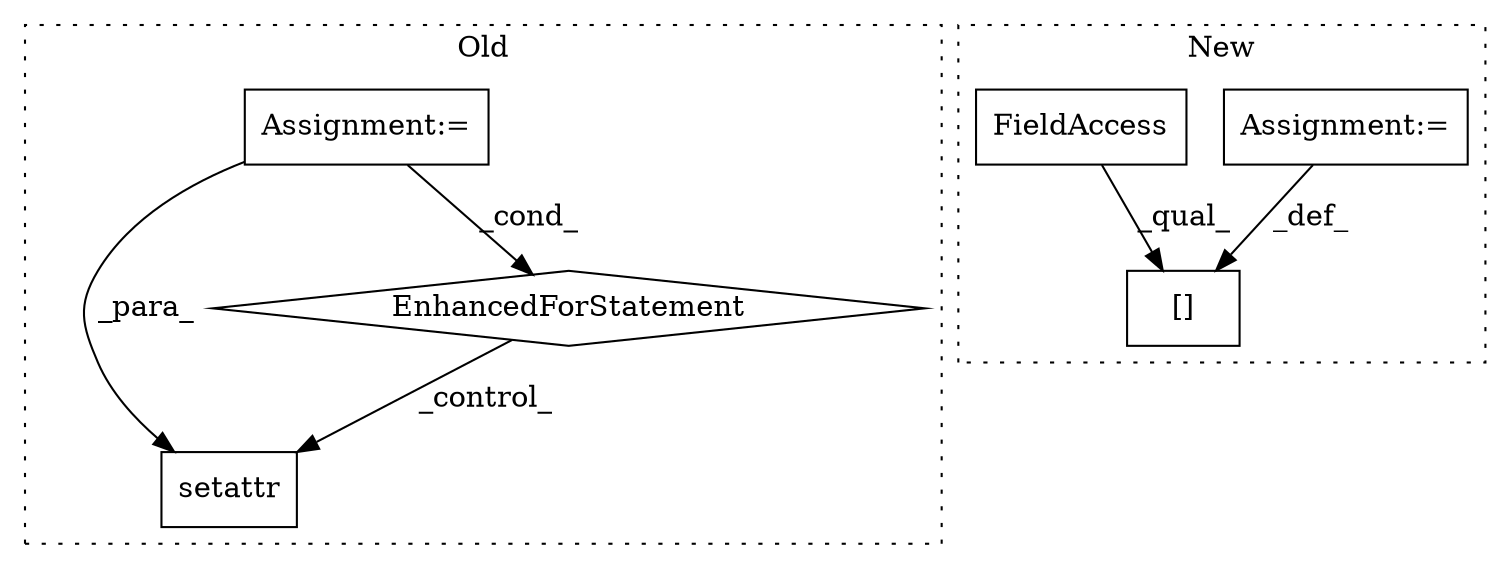 digraph G {
subgraph cluster0 {
1 [label="setattr" a="32" s="2585,2601" l="8,1" shape="box"];
4 [label="Assignment:=" a="7" s="2471,2571" l="78,2" shape="box"];
5 [label="EnhancedForStatement" a="70" s="2471,2571" l="78,2" shape="diamond"];
label = "Old";
style="dotted";
}
subgraph cluster1 {
2 [label="[]" a="2" s="2776,2789" l="5,1" shape="box"];
3 [label="Assignment:=" a="7" s="2790" l="1" shape="box"];
6 [label="FieldAccess" a="22" s="2776" l="4" shape="box"];
label = "New";
style="dotted";
}
3 -> 2 [label="_def_"];
4 -> 1 [label="_para_"];
4 -> 5 [label="_cond_"];
5 -> 1 [label="_control_"];
6 -> 2 [label="_qual_"];
}